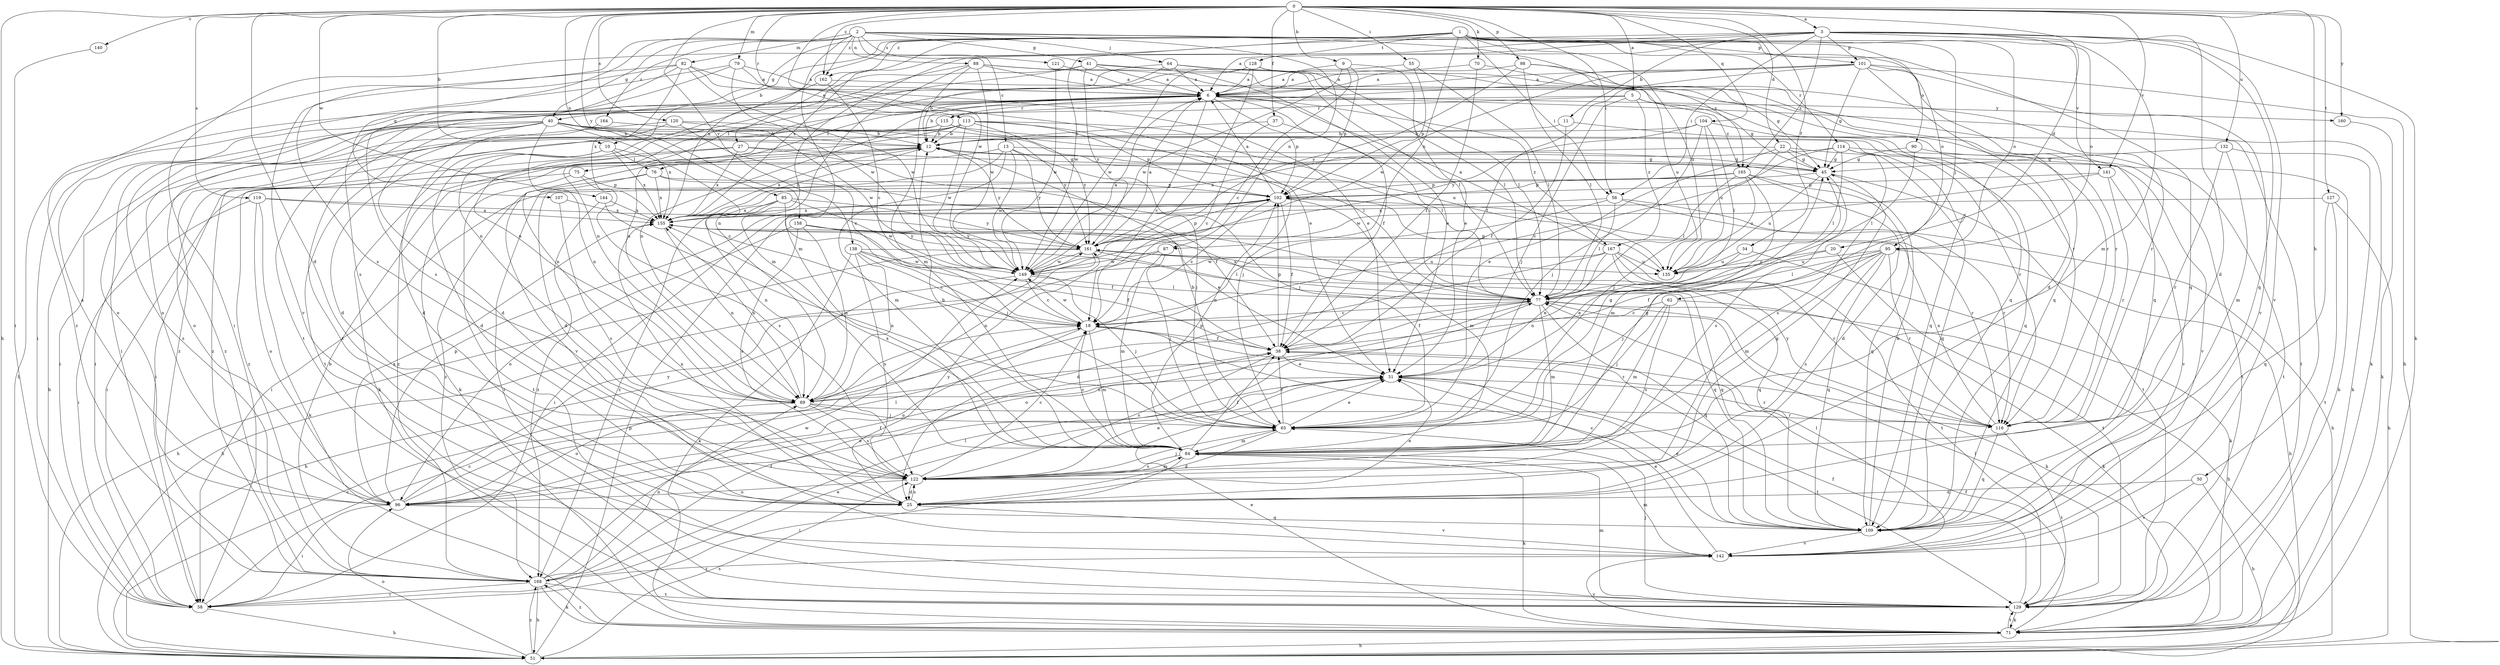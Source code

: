 strict digraph  {
0;
1;
2;
3;
5;
6;
9;
10;
11;
12;
13;
18;
20;
22;
25;
27;
31;
34;
37;
38;
40;
41;
45;
50;
51;
55;
56;
58;
62;
64;
65;
70;
71;
75;
76;
77;
79;
82;
84;
85;
87;
88;
89;
90;
95;
96;
98;
101;
102;
104;
107;
109;
113;
114;
115;
116;
119;
120;
121;
122;
127;
128;
129;
132;
135;
138;
140;
141;
142;
144;
149;
155;
158;
160;
161;
162;
164;
165;
167;
168;
0 -> 3  [label=a];
0 -> 5  [label=a];
0 -> 9  [label=b];
0 -> 10  [label=b];
0 -> 20  [label=d];
0 -> 22  [label=d];
0 -> 25  [label=d];
0 -> 34  [label=f];
0 -> 37  [label=f];
0 -> 50  [label=h];
0 -> 51  [label=h];
0 -> 55  [label=i];
0 -> 56  [label=i];
0 -> 70  [label=k];
0 -> 79  [label=m];
0 -> 85  [label=n];
0 -> 98  [label=p];
0 -> 104  [label=q];
0 -> 113  [label=r];
0 -> 119  [label=s];
0 -> 120  [label=s];
0 -> 127  [label=t];
0 -> 132  [label=u];
0 -> 138  [label=v];
0 -> 140  [label=v];
0 -> 141  [label=v];
0 -> 144  [label=w];
0 -> 149  [label=w];
0 -> 158  [label=y];
0 -> 160  [label=y];
0 -> 162  [label=z];
1 -> 10  [label=b];
1 -> 27  [label=e];
1 -> 40  [label=g];
1 -> 56  [label=i];
1 -> 62  [label=j];
1 -> 87  [label=n];
1 -> 90  [label=o];
1 -> 95  [label=o];
1 -> 101  [label=p];
1 -> 114  [label=r];
1 -> 128  [label=t];
1 -> 135  [label=u];
1 -> 141  [label=v];
1 -> 149  [label=w];
1 -> 155  [label=x];
1 -> 162  [label=z];
2 -> 13  [label=c];
2 -> 40  [label=g];
2 -> 41  [label=g];
2 -> 64  [label=j];
2 -> 82  [label=m];
2 -> 84  [label=m];
2 -> 87  [label=n];
2 -> 88  [label=n];
2 -> 95  [label=o];
2 -> 107  [label=q];
2 -> 109  [label=q];
2 -> 121  [label=s];
2 -> 122  [label=s];
2 -> 162  [label=z];
2 -> 164  [label=z];
2 -> 165  [label=z];
3 -> 6  [label=a];
3 -> 11  [label=b];
3 -> 25  [label=d];
3 -> 56  [label=i];
3 -> 58  [label=i];
3 -> 71  [label=k];
3 -> 84  [label=m];
3 -> 89  [label=n];
3 -> 95  [label=o];
3 -> 101  [label=p];
3 -> 109  [label=q];
3 -> 142  [label=v];
3 -> 155  [label=x];
3 -> 165  [label=z];
5 -> 45  [label=g];
5 -> 58  [label=i];
5 -> 65  [label=j];
5 -> 115  [label=r];
5 -> 165  [label=z];
5 -> 167  [label=z];
6 -> 12  [label=b];
6 -> 18  [label=c];
6 -> 38  [label=f];
6 -> 51  [label=h];
6 -> 71  [label=k];
6 -> 75  [label=l];
6 -> 76  [label=l];
6 -> 102  [label=p];
6 -> 115  [label=r];
6 -> 160  [label=y];
6 -> 167  [label=z];
6 -> 168  [label=z];
9 -> 6  [label=a];
9 -> 18  [label=c];
9 -> 31  [label=e];
9 -> 102  [label=p];
9 -> 149  [label=w];
10 -> 18  [label=c];
10 -> 25  [label=d];
10 -> 71  [label=k];
10 -> 76  [label=l];
10 -> 155  [label=x];
11 -> 12  [label=b];
11 -> 38  [label=f];
11 -> 129  [label=t];
12 -> 45  [label=g];
12 -> 71  [label=k];
12 -> 155  [label=x];
12 -> 161  [label=y];
12 -> 168  [label=z];
13 -> 25  [label=d];
13 -> 45  [label=g];
13 -> 65  [label=j];
13 -> 84  [label=m];
13 -> 142  [label=v];
13 -> 149  [label=w];
13 -> 161  [label=y];
18 -> 38  [label=f];
18 -> 84  [label=m];
18 -> 96  [label=o];
18 -> 116  [label=r];
18 -> 149  [label=w];
20 -> 31  [label=e];
20 -> 129  [label=t];
20 -> 135  [label=u];
22 -> 31  [label=e];
22 -> 45  [label=g];
22 -> 65  [label=j];
22 -> 71  [label=k];
22 -> 142  [label=v];
22 -> 155  [label=x];
25 -> 31  [label=e];
25 -> 45  [label=g];
25 -> 122  [label=s];
25 -> 142  [label=v];
25 -> 155  [label=x];
25 -> 161  [label=y];
27 -> 45  [label=g];
27 -> 65  [label=j];
27 -> 96  [label=o];
27 -> 155  [label=x];
27 -> 168  [label=z];
31 -> 89  [label=n];
31 -> 116  [label=r];
31 -> 129  [label=t];
34 -> 71  [label=k];
34 -> 89  [label=n];
34 -> 135  [label=u];
37 -> 12  [label=b];
37 -> 18  [label=c];
37 -> 77  [label=l];
38 -> 31  [label=e];
38 -> 102  [label=p];
38 -> 122  [label=s];
40 -> 12  [label=b];
40 -> 25  [label=d];
40 -> 51  [label=h];
40 -> 58  [label=i];
40 -> 77  [label=l];
40 -> 89  [label=n];
40 -> 109  [label=q];
40 -> 129  [label=t];
40 -> 155  [label=x];
40 -> 161  [label=y];
40 -> 168  [label=z];
41 -> 6  [label=a];
41 -> 31  [label=e];
41 -> 77  [label=l];
41 -> 89  [label=n];
41 -> 129  [label=t];
41 -> 161  [label=y];
45 -> 102  [label=p];
45 -> 122  [label=s];
45 -> 129  [label=t];
45 -> 135  [label=u];
50 -> 25  [label=d];
50 -> 51  [label=h];
50 -> 142  [label=v];
51 -> 18  [label=c];
51 -> 96  [label=o];
51 -> 102  [label=p];
51 -> 122  [label=s];
51 -> 168  [label=z];
55 -> 6  [label=a];
55 -> 77  [label=l];
55 -> 102  [label=p];
56 -> 51  [label=h];
56 -> 77  [label=l];
56 -> 89  [label=n];
56 -> 116  [label=r];
56 -> 155  [label=x];
58 -> 18  [label=c];
58 -> 31  [label=e];
58 -> 51  [label=h];
62 -> 18  [label=c];
62 -> 65  [label=j];
62 -> 71  [label=k];
62 -> 84  [label=m];
62 -> 122  [label=s];
64 -> 6  [label=a];
64 -> 77  [label=l];
64 -> 84  [label=m];
64 -> 129  [label=t];
64 -> 135  [label=u];
65 -> 12  [label=b];
65 -> 25  [label=d];
65 -> 31  [label=e];
65 -> 38  [label=f];
65 -> 45  [label=g];
65 -> 84  [label=m];
70 -> 6  [label=a];
70 -> 38  [label=f];
70 -> 109  [label=q];
71 -> 31  [label=e];
71 -> 38  [label=f];
71 -> 51  [label=h];
71 -> 129  [label=t];
71 -> 142  [label=v];
71 -> 168  [label=z];
75 -> 58  [label=i];
75 -> 102  [label=p];
75 -> 122  [label=s];
75 -> 129  [label=t];
76 -> 38  [label=f];
76 -> 102  [label=p];
76 -> 129  [label=t];
76 -> 155  [label=x];
76 -> 168  [label=z];
77 -> 18  [label=c];
77 -> 38  [label=f];
77 -> 51  [label=h];
77 -> 71  [label=k];
77 -> 84  [label=m];
77 -> 96  [label=o];
77 -> 109  [label=q];
77 -> 155  [label=x];
79 -> 6  [label=a];
79 -> 31  [label=e];
79 -> 58  [label=i];
79 -> 122  [label=s];
79 -> 149  [label=w];
82 -> 6  [label=a];
82 -> 31  [label=e];
82 -> 122  [label=s];
82 -> 142  [label=v];
82 -> 149  [label=w];
82 -> 155  [label=x];
82 -> 168  [label=z];
84 -> 12  [label=b];
84 -> 18  [label=c];
84 -> 38  [label=f];
84 -> 45  [label=g];
84 -> 58  [label=i];
84 -> 71  [label=k];
84 -> 102  [label=p];
84 -> 122  [label=s];
84 -> 155  [label=x];
85 -> 65  [label=j];
85 -> 89  [label=n];
85 -> 149  [label=w];
85 -> 155  [label=x];
85 -> 161  [label=y];
85 -> 168  [label=z];
87 -> 51  [label=h];
87 -> 65  [label=j];
87 -> 84  [label=m];
87 -> 149  [label=w];
88 -> 6  [label=a];
88 -> 12  [label=b];
88 -> 45  [label=g];
88 -> 84  [label=m];
88 -> 89  [label=n];
88 -> 116  [label=r];
88 -> 149  [label=w];
89 -> 65  [label=j];
89 -> 96  [label=o];
89 -> 116  [label=r];
89 -> 122  [label=s];
89 -> 155  [label=x];
90 -> 45  [label=g];
90 -> 77  [label=l];
90 -> 129  [label=t];
95 -> 38  [label=f];
95 -> 51  [label=h];
95 -> 65  [label=j];
95 -> 77  [label=l];
95 -> 84  [label=m];
95 -> 109  [label=q];
95 -> 116  [label=r];
95 -> 122  [label=s];
95 -> 135  [label=u];
96 -> 6  [label=a];
96 -> 31  [label=e];
96 -> 38  [label=f];
96 -> 58  [label=i];
96 -> 77  [label=l];
96 -> 102  [label=p];
96 -> 109  [label=q];
96 -> 155  [label=x];
96 -> 161  [label=y];
98 -> 6  [label=a];
98 -> 77  [label=l];
98 -> 109  [label=q];
98 -> 116  [label=r];
98 -> 161  [label=y];
101 -> 6  [label=a];
101 -> 25  [label=d];
101 -> 38  [label=f];
101 -> 45  [label=g];
101 -> 51  [label=h];
101 -> 89  [label=n];
101 -> 116  [label=r];
101 -> 142  [label=v];
101 -> 149  [label=w];
102 -> 6  [label=a];
102 -> 18  [label=c];
102 -> 38  [label=f];
102 -> 58  [label=i];
102 -> 84  [label=m];
102 -> 116  [label=r];
102 -> 155  [label=x];
104 -> 12  [label=b];
104 -> 65  [label=j];
104 -> 77  [label=l];
104 -> 109  [label=q];
104 -> 135  [label=u];
104 -> 161  [label=y];
107 -> 122  [label=s];
107 -> 155  [label=x];
109 -> 12  [label=b];
109 -> 18  [label=c];
109 -> 31  [label=e];
109 -> 142  [label=v];
113 -> 12  [label=b];
113 -> 65  [label=j];
113 -> 89  [label=n];
113 -> 96  [label=o];
113 -> 102  [label=p];
113 -> 135  [label=u];
113 -> 149  [label=w];
113 -> 161  [label=y];
113 -> 168  [label=z];
114 -> 18  [label=c];
114 -> 45  [label=g];
114 -> 58  [label=i];
114 -> 77  [label=l];
114 -> 109  [label=q];
114 -> 122  [label=s];
114 -> 129  [label=t];
115 -> 12  [label=b];
115 -> 58  [label=i];
115 -> 77  [label=l];
115 -> 96  [label=o];
115 -> 116  [label=r];
116 -> 109  [label=q];
116 -> 129  [label=t];
116 -> 155  [label=x];
116 -> 161  [label=y];
119 -> 31  [label=e];
119 -> 58  [label=i];
119 -> 71  [label=k];
119 -> 96  [label=o];
119 -> 155  [label=x];
120 -> 12  [label=b];
120 -> 18  [label=c];
120 -> 25  [label=d];
120 -> 149  [label=w];
120 -> 168  [label=z];
121 -> 6  [label=a];
121 -> 149  [label=w];
122 -> 18  [label=c];
122 -> 25  [label=d];
122 -> 31  [label=e];
122 -> 65  [label=j];
122 -> 84  [label=m];
122 -> 96  [label=o];
127 -> 51  [label=h];
127 -> 109  [label=q];
127 -> 129  [label=t];
127 -> 155  [label=x];
128 -> 6  [label=a];
128 -> 77  [label=l];
128 -> 89  [label=n];
128 -> 116  [label=r];
128 -> 149  [label=w];
128 -> 161  [label=y];
129 -> 38  [label=f];
129 -> 65  [label=j];
129 -> 71  [label=k];
129 -> 77  [label=l];
129 -> 84  [label=m];
132 -> 45  [label=g];
132 -> 71  [label=k];
132 -> 84  [label=m];
132 -> 116  [label=r];
135 -> 102  [label=p];
138 -> 18  [label=c];
138 -> 38  [label=f];
138 -> 71  [label=k];
138 -> 89  [label=n];
138 -> 109  [label=q];
138 -> 122  [label=s];
138 -> 149  [label=w];
140 -> 58  [label=i];
141 -> 102  [label=p];
141 -> 116  [label=r];
141 -> 142  [label=v];
141 -> 149  [label=w];
142 -> 31  [label=e];
142 -> 77  [label=l];
142 -> 84  [label=m];
142 -> 168  [label=z];
144 -> 65  [label=j];
144 -> 155  [label=x];
144 -> 168  [label=z];
149 -> 6  [label=a];
149 -> 18  [label=c];
149 -> 51  [label=h];
149 -> 65  [label=j];
149 -> 77  [label=l];
155 -> 12  [label=b];
155 -> 89  [label=n];
155 -> 161  [label=y];
158 -> 38  [label=f];
158 -> 77  [label=l];
158 -> 89  [label=n];
158 -> 96  [label=o];
158 -> 122  [label=s];
158 -> 161  [label=y];
160 -> 71  [label=k];
161 -> 6  [label=a];
161 -> 51  [label=h];
161 -> 77  [label=l];
161 -> 89  [label=n];
161 -> 102  [label=p];
161 -> 109  [label=q];
161 -> 135  [label=u];
161 -> 149  [label=w];
162 -> 18  [label=c];
162 -> 89  [label=n];
162 -> 109  [label=q];
164 -> 12  [label=b];
164 -> 25  [label=d];
165 -> 25  [label=d];
165 -> 58  [label=i];
165 -> 77  [label=l];
165 -> 84  [label=m];
165 -> 102  [label=p];
165 -> 109  [label=q];
165 -> 135  [label=u];
167 -> 6  [label=a];
167 -> 25  [label=d];
167 -> 31  [label=e];
167 -> 109  [label=q];
167 -> 116  [label=r];
167 -> 129  [label=t];
167 -> 135  [label=u];
167 -> 149  [label=w];
168 -> 12  [label=b];
168 -> 38  [label=f];
168 -> 51  [label=h];
168 -> 58  [label=i];
168 -> 71  [label=k];
168 -> 77  [label=l];
168 -> 89  [label=n];
168 -> 129  [label=t];
168 -> 149  [label=w];
}
